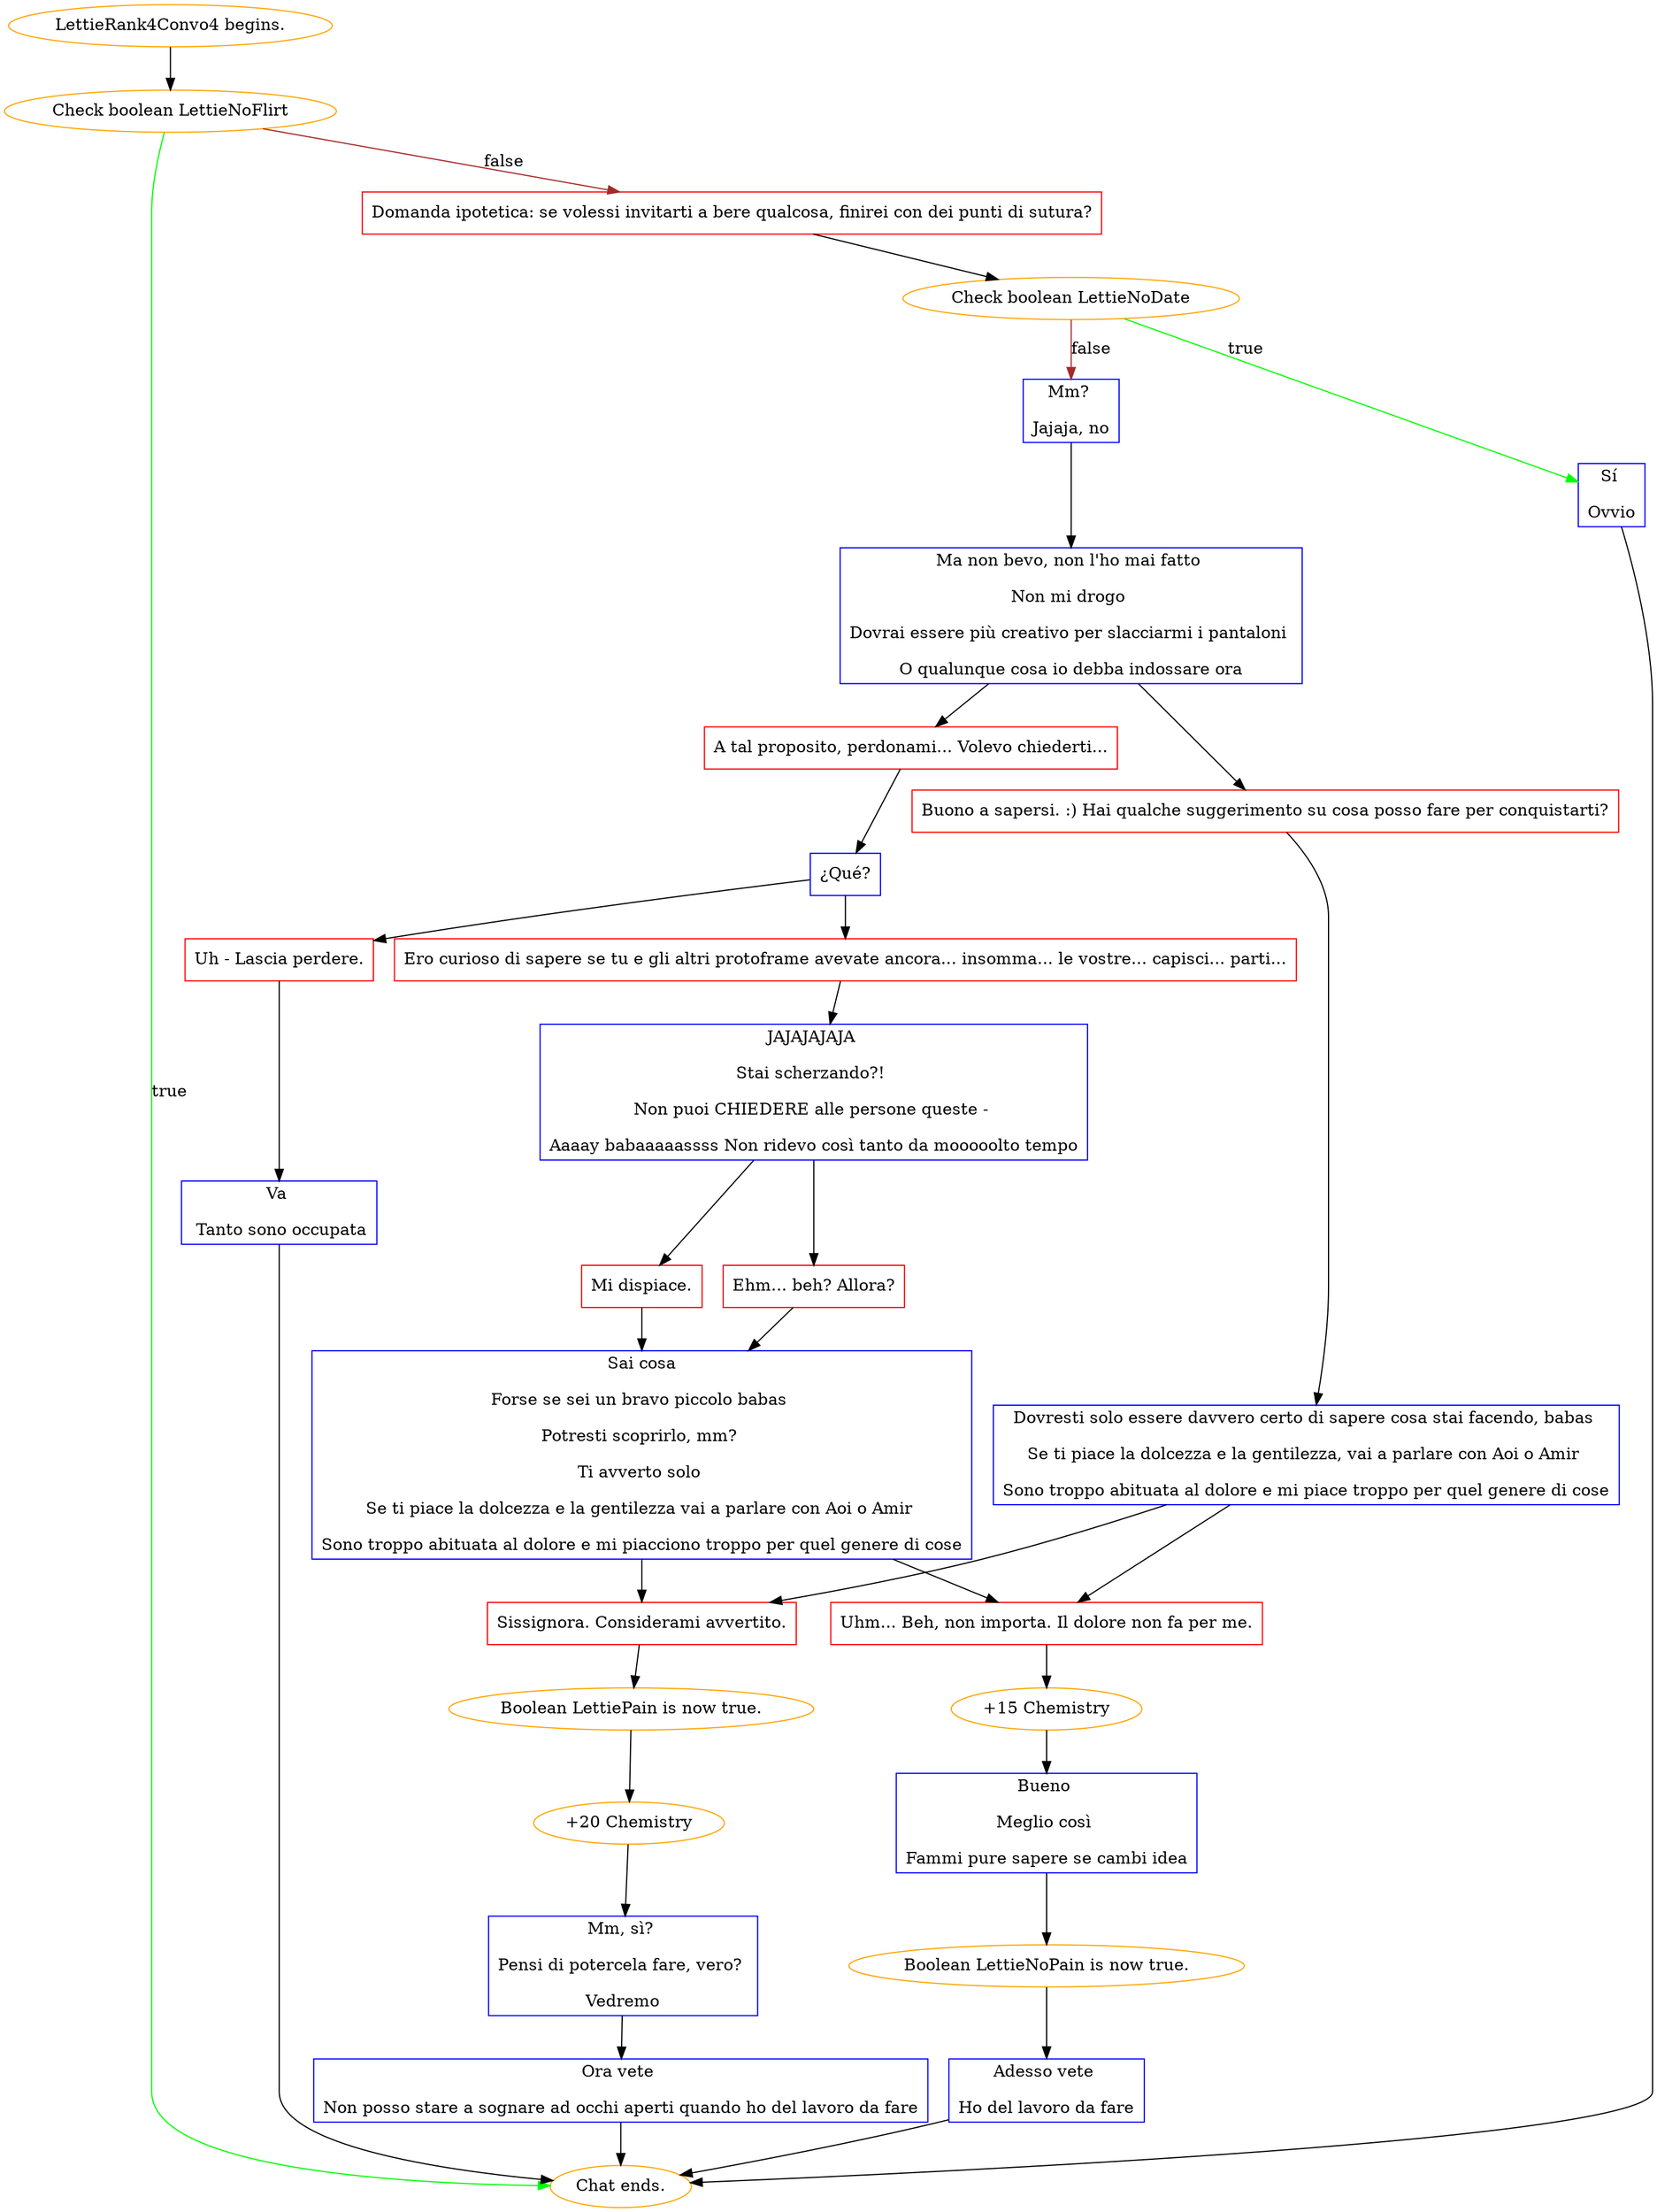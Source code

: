 digraph {
	"LettieRank4Convo4 begins." [color=orange];
		"LettieRank4Convo4 begins." -> j1158339480;
	j1158339480 [label="Check boolean LettieNoFlirt",color=orange];
		j1158339480 -> "Chat ends." [label=true,color=green];
		j1158339480 -> j4004254288 [label=false,color=brown];
	"Chat ends." [color=orange];
	j4004254288 [label="Domanda ipotetica: se volessi invitarti a bere qualcosa, finirei con dei punti di sutura?",shape=box,color=red];
		j4004254288 -> j3741727461;
	j3741727461 [label="Check boolean LettieNoDate",color=orange];
		j3741727461 -> j91881325 [label=true,color=green];
		j3741727461 -> j2186177620 [label=false,color=brown];
	j91881325 [label="Sí 
Ovvio",shape=box,color=blue];
		j91881325 -> "Chat ends.";
	j2186177620 [label="Mm? 
Jajaja, no",shape=box,color=blue];
		j2186177620 -> j100557173;
	j100557173 [label="Ma non bevo, non l'ho mai fatto 
Non mi drogo 
Dovrai essere più creativo per slacciarmi i pantaloni 
O qualunque cosa io debba indossare ora",shape=box,color=blue];
		j100557173 -> j3673697306;
		j100557173 -> j2052364403;
	j3673697306 [label="Buono a sapersi. :) Hai qualche suggerimento su cosa posso fare per conquistarti?",shape=box,color=red];
		j3673697306 -> j1260137951;
	j2052364403 [label="A tal proposito, perdonami... Volevo chiederti...",shape=box,color=red];
		j2052364403 -> j557481327;
	j1260137951 [label="Dovresti solo essere davvero certo di sapere cosa stai facendo, babas 
Se ti piace la dolcezza e la gentilezza, vai a parlare con Aoi o Amir 
Sono troppo abituata al dolore e mi piace troppo per quel genere di cose",shape=box,color=blue];
		j1260137951 -> j1902355267;
		j1260137951 -> j1548511450;
	j557481327 [label="¿Qué?",shape=box,color=blue];
		j557481327 -> j1378871594;
		j557481327 -> j1494269284;
	j1902355267 [label="Sissignora. Considerami avvertito.",shape=box,color=red];
		j1902355267 -> j3190574288;
	j1548511450 [label="Uhm... Beh, non importa. Il dolore non fa per me.",shape=box,color=red];
		j1548511450 -> j428500399;
	j1378871594 [label="Ero curioso di sapere se tu e gli altri protoframe avevate ancora... insomma... le vostre... capisci... parti...",shape=box,color=red];
		j1378871594 -> j2116746144;
	j1494269284 [label="Uh - Lascia perdere.",shape=box,color=red];
		j1494269284 -> j128914939;
	j3190574288 [label="Boolean LettiePain is now true.",color=orange];
		j3190574288 -> j1299410903;
	j428500399 [label="+15 Chemistry",color=orange];
		j428500399 -> j453347155;
	j2116746144 [label="JAJAJAJAJA 
Stai scherzando?! 
Non puoi CHIEDERE alle persone queste - 
Aaaay babaaaaassss Non ridevo così tanto da mooooolto tempo",shape=box,color=blue];
		j2116746144 -> j3429537063;
		j2116746144 -> j3901059906;
	j128914939 [label="Va 
 Tanto sono occupata",shape=box,color=blue];
		j128914939 -> "Chat ends.";
	j1299410903 [label="+20 Chemistry",color=orange];
		j1299410903 -> j2670997224;
	j453347155 [label="Bueno 
Meglio così 
Fammi pure sapere se cambi idea",shape=box,color=blue];
		j453347155 -> j2281292940;
	j3429537063 [label="Mi dispiace.",shape=box,color=red];
		j3429537063 -> j636577691;
	j3901059906 [label="Ehm... beh? Allora?",shape=box,color=red];
		j3901059906 -> j636577691;
	j2670997224 [label="Mm, sì? 
Pensi di potercela fare, vero? 
Vedremo",shape=box,color=blue];
		j2670997224 -> j3174307172;
	j2281292940 [label="Boolean LettieNoPain is now true.",color=orange];
		j2281292940 -> j3765615207;
	j636577691 [label="Sai cosa
Forse se sei un bravo piccolo babas 
Potresti scoprirlo, mm? 
Ti avverto solo 
Se ti piace la dolcezza e la gentilezza vai a parlare con Aoi o Amir 
Sono troppo abituata al dolore e mi piacciono troppo per quel genere di cose",shape=box,color=blue];
		j636577691 -> j1902355267;
		j636577691 -> j1548511450;
	j3174307172 [label="Ora vete 
Non posso stare a sognare ad occhi aperti quando ho del lavoro da fare",shape=box,color=blue];
		j3174307172 -> "Chat ends.";
	j3765615207 [label="Adesso vete 
Ho del lavoro da fare",shape=box,color=blue];
		j3765615207 -> "Chat ends.";
}
